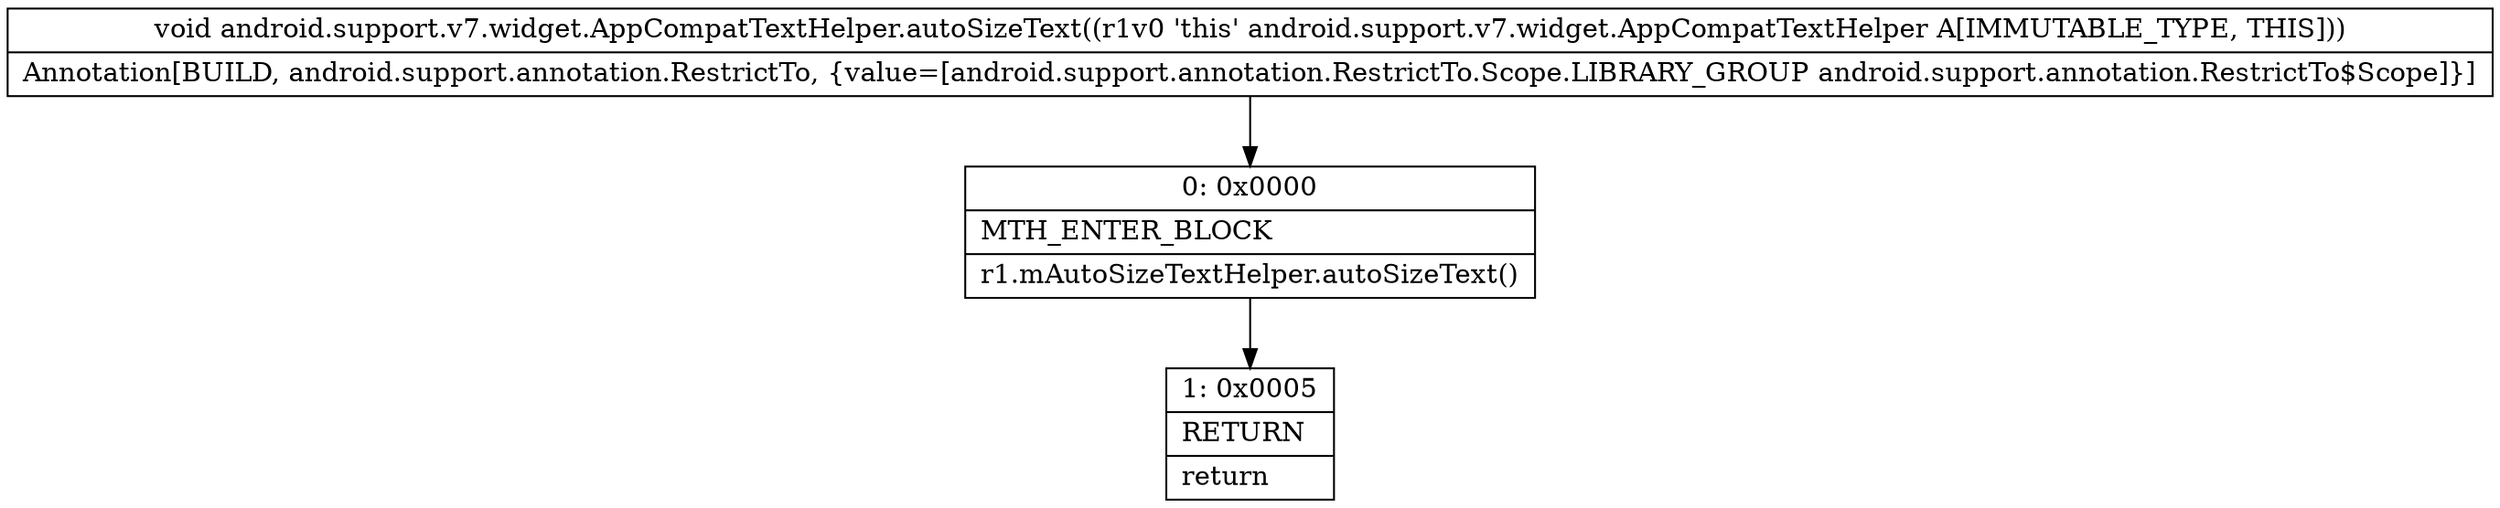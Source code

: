 digraph "CFG forandroid.support.v7.widget.AppCompatTextHelper.autoSizeText()V" {
Node_0 [shape=record,label="{0\:\ 0x0000|MTH_ENTER_BLOCK\l|r1.mAutoSizeTextHelper.autoSizeText()\l}"];
Node_1 [shape=record,label="{1\:\ 0x0005|RETURN\l|return\l}"];
MethodNode[shape=record,label="{void android.support.v7.widget.AppCompatTextHelper.autoSizeText((r1v0 'this' android.support.v7.widget.AppCompatTextHelper A[IMMUTABLE_TYPE, THIS]))  | Annotation[BUILD, android.support.annotation.RestrictTo, \{value=[android.support.annotation.RestrictTo.Scope.LIBRARY_GROUP android.support.annotation.RestrictTo$Scope]\}]\l}"];
MethodNode -> Node_0;
Node_0 -> Node_1;
}

